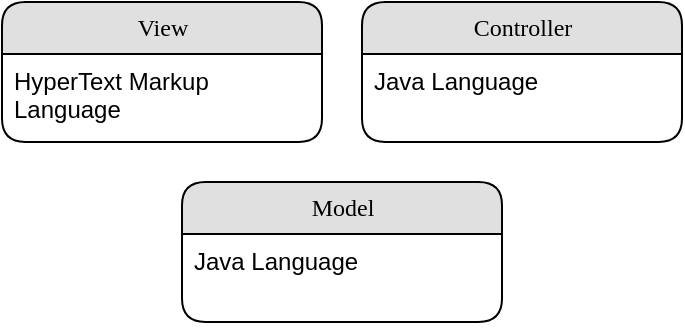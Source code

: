 <mxfile version="12.3.8" type="device" pages="1"><diagram name="Page-1" id="b520641d-4fe3-3701-9064-5fc419738815"><mxGraphModel dx="446" dy="757" grid="1" gridSize="10" guides="1" tooltips="1" connect="1" arrows="1" fold="1" page="1" pageScale="1" pageWidth="1100" pageHeight="850" background="#ffffff" math="0" shadow="0"><root><mxCell id="0"/><mxCell id="1" parent="0"/><mxCell id="21ea969265ad0168-6" value="Controller" style="swimlane;html=1;fontStyle=0;childLayout=stackLayout;horizontal=1;startSize=26;fillColor=#e0e0e0;horizontalStack=0;resizeParent=1;resizeLast=0;collapsible=1;marginBottom=0;swimlaneFillColor=#ffffff;align=center;rounded=1;shadow=0;comic=0;labelBackgroundColor=none;strokeWidth=1;fontFamily=Verdana;fontSize=12" parent="1" vertex="1"><mxGeometry x="610" y="120" width="160" height="70" as="geometry"/></mxCell><mxCell id="21ea969265ad0168-7" value="&lt;div&gt;Java Language&lt;/div&gt;" style="text;html=1;strokeColor=none;fillColor=none;spacingLeft=4;spacingRight=4;whiteSpace=wrap;overflow=hidden;rotatable=0;points=[[0,0.5],[1,0.5]];portConstraint=eastwest;" parent="21ea969265ad0168-6" vertex="1"><mxGeometry y="26" width="160" height="44" as="geometry"/></mxCell><mxCell id="uSCh2sEt36O070TbYPi2-1" value="View" style="swimlane;html=1;fontStyle=0;childLayout=stackLayout;horizontal=1;startSize=26;fillColor=#e0e0e0;horizontalStack=0;resizeParent=1;resizeLast=0;collapsible=1;marginBottom=0;swimlaneFillColor=#ffffff;align=center;rounded=1;shadow=0;comic=0;labelBackgroundColor=none;strokeWidth=1;fontFamily=Verdana;fontSize=12" vertex="1" parent="1"><mxGeometry x="430" y="120" width="160" height="70" as="geometry"/></mxCell><mxCell id="uSCh2sEt36O070TbYPi2-2" value="HyperText Markup Language" style="text;html=1;strokeColor=none;fillColor=none;spacingLeft=4;spacingRight=4;whiteSpace=wrap;overflow=hidden;rotatable=0;points=[[0,0.5],[1,0.5]];portConstraint=eastwest;" vertex="1" parent="uSCh2sEt36O070TbYPi2-1"><mxGeometry y="26" width="160" height="44" as="geometry"/></mxCell><mxCell id="uSCh2sEt36O070TbYPi2-3" value="Model" style="swimlane;html=1;fontStyle=0;childLayout=stackLayout;horizontal=1;startSize=26;fillColor=#e0e0e0;horizontalStack=0;resizeParent=1;resizeLast=0;collapsible=1;marginBottom=0;swimlaneFillColor=#ffffff;align=center;rounded=1;shadow=0;comic=0;labelBackgroundColor=none;strokeWidth=1;fontFamily=Verdana;fontSize=12" vertex="1" parent="1"><mxGeometry x="520" y="210" width="160" height="70" as="geometry"/></mxCell><mxCell id="uSCh2sEt36O070TbYPi2-4" value="&lt;div&gt;Java Language&lt;/div&gt;" style="text;html=1;strokeColor=none;fillColor=none;spacingLeft=4;spacingRight=4;whiteSpace=wrap;overflow=hidden;rotatable=0;points=[[0,0.5],[1,0.5]];portConstraint=eastwest;" vertex="1" parent="uSCh2sEt36O070TbYPi2-3"><mxGeometry y="26" width="160" height="44" as="geometry"/></mxCell></root></mxGraphModel></diagram></mxfile>